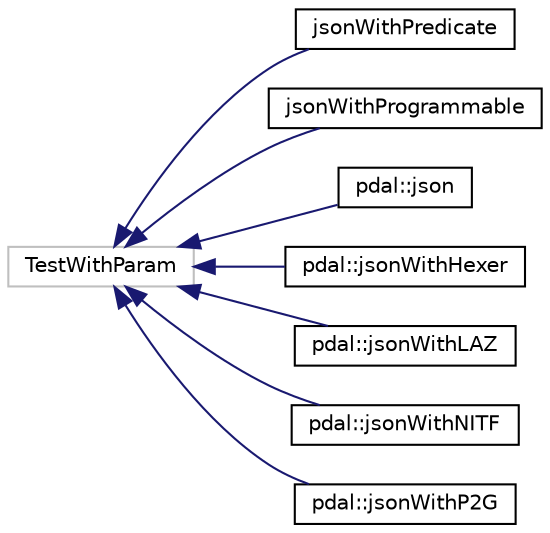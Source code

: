digraph "Graphical Class Hierarchy"
{
  edge [fontname="Helvetica",fontsize="10",labelfontname="Helvetica",labelfontsize="10"];
  node [fontname="Helvetica",fontsize="10",shape=record];
  rankdir="LR";
  Node1 [label="TestWithParam",height=0.2,width=0.4,color="grey75", fillcolor="white", style="filled"];
  Node1 -> Node2 [dir="back",color="midnightblue",fontsize="10",style="solid",fontname="Helvetica"];
  Node2 [label="jsonWithPredicate",height=0.2,width=0.4,color="black", fillcolor="white", style="filled",URL="$classjsonWithPredicate.html"];
  Node1 -> Node3 [dir="back",color="midnightblue",fontsize="10",style="solid",fontname="Helvetica"];
  Node3 [label="jsonWithProgrammable",height=0.2,width=0.4,color="black", fillcolor="white", style="filled",URL="$classjsonWithProgrammable.html"];
  Node1 -> Node4 [dir="back",color="midnightblue",fontsize="10",style="solid",fontname="Helvetica"];
  Node4 [label="pdal::json",height=0.2,width=0.4,color="black", fillcolor="white", style="filled",URL="$classpdal_1_1json.html"];
  Node1 -> Node5 [dir="back",color="midnightblue",fontsize="10",style="solid",fontname="Helvetica"];
  Node5 [label="pdal::jsonWithHexer",height=0.2,width=0.4,color="black", fillcolor="white", style="filled",URL="$classpdal_1_1jsonWithHexer.html"];
  Node1 -> Node6 [dir="back",color="midnightblue",fontsize="10",style="solid",fontname="Helvetica"];
  Node6 [label="pdal::jsonWithLAZ",height=0.2,width=0.4,color="black", fillcolor="white", style="filled",URL="$classpdal_1_1jsonWithLAZ.html"];
  Node1 -> Node7 [dir="back",color="midnightblue",fontsize="10",style="solid",fontname="Helvetica"];
  Node7 [label="pdal::jsonWithNITF",height=0.2,width=0.4,color="black", fillcolor="white", style="filled",URL="$classpdal_1_1jsonWithNITF.html"];
  Node1 -> Node8 [dir="back",color="midnightblue",fontsize="10",style="solid",fontname="Helvetica"];
  Node8 [label="pdal::jsonWithP2G",height=0.2,width=0.4,color="black", fillcolor="white", style="filled",URL="$classpdal_1_1jsonWithP2G.html"];
}
